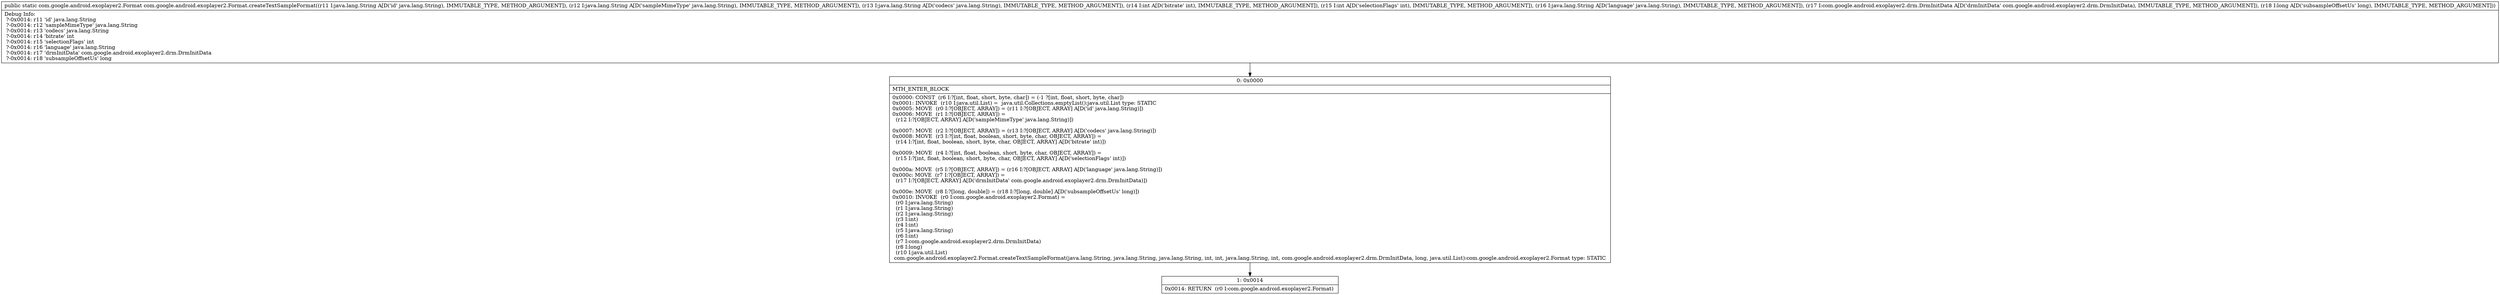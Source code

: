 digraph "CFG forcom.google.android.exoplayer2.Format.createTextSampleFormat(Ljava\/lang\/String;Ljava\/lang\/String;Ljava\/lang\/String;IILjava\/lang\/String;Lcom\/google\/android\/exoplayer2\/drm\/DrmInitData;J)Lcom\/google\/android\/exoplayer2\/Format;" {
Node_0 [shape=record,label="{0\:\ 0x0000|MTH_ENTER_BLOCK\l|0x0000: CONST  (r6 I:?[int, float, short, byte, char]) = (\-1 ?[int, float, short, byte, char]) \l0x0001: INVOKE  (r10 I:java.util.List) =  java.util.Collections.emptyList():java.util.List type: STATIC \l0x0005: MOVE  (r0 I:?[OBJECT, ARRAY]) = (r11 I:?[OBJECT, ARRAY] A[D('id' java.lang.String)]) \l0x0006: MOVE  (r1 I:?[OBJECT, ARRAY]) = \l  (r12 I:?[OBJECT, ARRAY] A[D('sampleMimeType' java.lang.String)])\l \l0x0007: MOVE  (r2 I:?[OBJECT, ARRAY]) = (r13 I:?[OBJECT, ARRAY] A[D('codecs' java.lang.String)]) \l0x0008: MOVE  (r3 I:?[int, float, boolean, short, byte, char, OBJECT, ARRAY]) = \l  (r14 I:?[int, float, boolean, short, byte, char, OBJECT, ARRAY] A[D('bitrate' int)])\l \l0x0009: MOVE  (r4 I:?[int, float, boolean, short, byte, char, OBJECT, ARRAY]) = \l  (r15 I:?[int, float, boolean, short, byte, char, OBJECT, ARRAY] A[D('selectionFlags' int)])\l \l0x000a: MOVE  (r5 I:?[OBJECT, ARRAY]) = (r16 I:?[OBJECT, ARRAY] A[D('language' java.lang.String)]) \l0x000c: MOVE  (r7 I:?[OBJECT, ARRAY]) = \l  (r17 I:?[OBJECT, ARRAY] A[D('drmInitData' com.google.android.exoplayer2.drm.DrmInitData)])\l \l0x000e: MOVE  (r8 I:?[long, double]) = (r18 I:?[long, double] A[D('subsampleOffsetUs' long)]) \l0x0010: INVOKE  (r0 I:com.google.android.exoplayer2.Format) = \l  (r0 I:java.lang.String)\l  (r1 I:java.lang.String)\l  (r2 I:java.lang.String)\l  (r3 I:int)\l  (r4 I:int)\l  (r5 I:java.lang.String)\l  (r6 I:int)\l  (r7 I:com.google.android.exoplayer2.drm.DrmInitData)\l  (r8 I:long)\l  (r10 I:java.util.List)\l com.google.android.exoplayer2.Format.createTextSampleFormat(java.lang.String, java.lang.String, java.lang.String, int, int, java.lang.String, int, com.google.android.exoplayer2.drm.DrmInitData, long, java.util.List):com.google.android.exoplayer2.Format type: STATIC \l}"];
Node_1 [shape=record,label="{1\:\ 0x0014|0x0014: RETURN  (r0 I:com.google.android.exoplayer2.Format) \l}"];
MethodNode[shape=record,label="{public static com.google.android.exoplayer2.Format com.google.android.exoplayer2.Format.createTextSampleFormat((r11 I:java.lang.String A[D('id' java.lang.String), IMMUTABLE_TYPE, METHOD_ARGUMENT]), (r12 I:java.lang.String A[D('sampleMimeType' java.lang.String), IMMUTABLE_TYPE, METHOD_ARGUMENT]), (r13 I:java.lang.String A[D('codecs' java.lang.String), IMMUTABLE_TYPE, METHOD_ARGUMENT]), (r14 I:int A[D('bitrate' int), IMMUTABLE_TYPE, METHOD_ARGUMENT]), (r15 I:int A[D('selectionFlags' int), IMMUTABLE_TYPE, METHOD_ARGUMENT]), (r16 I:java.lang.String A[D('language' java.lang.String), IMMUTABLE_TYPE, METHOD_ARGUMENT]), (r17 I:com.google.android.exoplayer2.drm.DrmInitData A[D('drmInitData' com.google.android.exoplayer2.drm.DrmInitData), IMMUTABLE_TYPE, METHOD_ARGUMENT]), (r18 I:long A[D('subsampleOffsetUs' long), IMMUTABLE_TYPE, METHOD_ARGUMENT]))  | Debug Info:\l  ?\-0x0014: r11 'id' java.lang.String\l  ?\-0x0014: r12 'sampleMimeType' java.lang.String\l  ?\-0x0014: r13 'codecs' java.lang.String\l  ?\-0x0014: r14 'bitrate' int\l  ?\-0x0014: r15 'selectionFlags' int\l  ?\-0x0014: r16 'language' java.lang.String\l  ?\-0x0014: r17 'drmInitData' com.google.android.exoplayer2.drm.DrmInitData\l  ?\-0x0014: r18 'subsampleOffsetUs' long\l}"];
MethodNode -> Node_0;
Node_0 -> Node_1;
}


